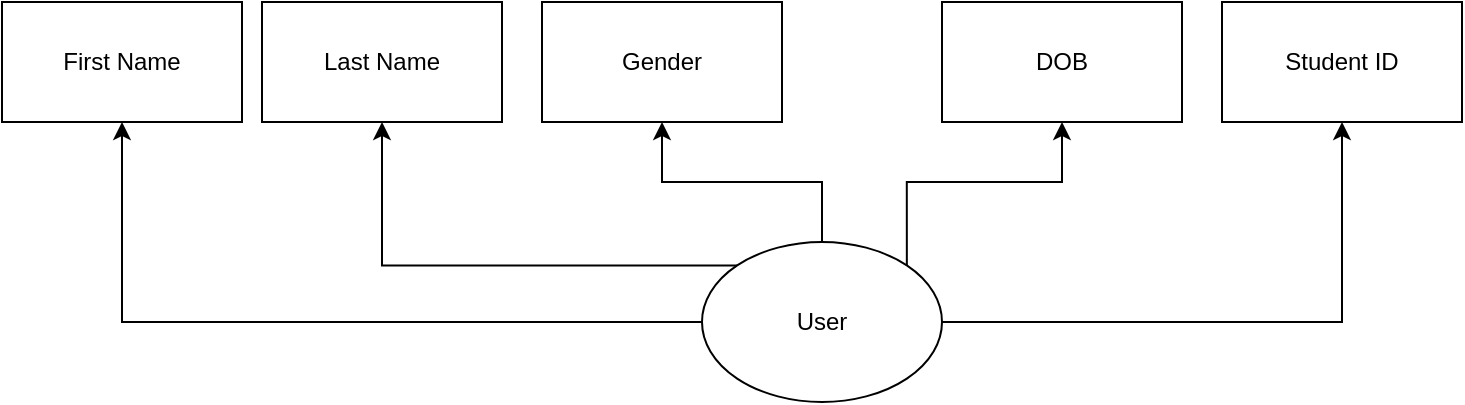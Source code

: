 <mxfile version="20.6.2" type="device"><diagram id="C5RBs43oDa-KdzZeNtuy" name="Page-1"><mxGraphModel dx="971" dy="581" grid="1" gridSize="10" guides="1" tooltips="1" connect="1" arrows="1" fold="1" page="1" pageScale="1" pageWidth="827" pageHeight="1169" math="1" shadow="0"><root><mxCell id="WIyWlLk6GJQsqaUBKTNV-0"/><mxCell id="WIyWlLk6GJQsqaUBKTNV-1" parent="WIyWlLk6GJQsqaUBKTNV-0"/><mxCell id="oNYdNUuj6gg4EU1Lb-Li-2" value="" style="edgeStyle=orthogonalEdgeStyle;rounded=0;orthogonalLoop=1;jettySize=auto;html=1;" edge="1" parent="WIyWlLk6GJQsqaUBKTNV-1" source="oNYdNUuj6gg4EU1Lb-Li-0" target="oNYdNUuj6gg4EU1Lb-Li-1"><mxGeometry relative="1" as="geometry"/></mxCell><mxCell id="oNYdNUuj6gg4EU1Lb-Li-6" value="" style="edgeStyle=orthogonalEdgeStyle;rounded=0;orthogonalLoop=1;jettySize=auto;html=1;exitX=0;exitY=0;exitDx=0;exitDy=0;" edge="1" parent="WIyWlLk6GJQsqaUBKTNV-1" source="oNYdNUuj6gg4EU1Lb-Li-0" target="oNYdNUuj6gg4EU1Lb-Li-5"><mxGeometry relative="1" as="geometry"/></mxCell><mxCell id="oNYdNUuj6gg4EU1Lb-Li-9" value="" style="edgeStyle=orthogonalEdgeStyle;rounded=0;orthogonalLoop=1;jettySize=auto;html=1;" edge="1" parent="WIyWlLk6GJQsqaUBKTNV-1" source="oNYdNUuj6gg4EU1Lb-Li-0" target="oNYdNUuj6gg4EU1Lb-Li-8"><mxGeometry relative="1" as="geometry"/></mxCell><mxCell id="oNYdNUuj6gg4EU1Lb-Li-12" value="" style="edgeStyle=orthogonalEdgeStyle;rounded=0;orthogonalLoop=1;jettySize=auto;html=1;exitX=1;exitY=0;exitDx=0;exitDy=0;" edge="1" parent="WIyWlLk6GJQsqaUBKTNV-1" source="oNYdNUuj6gg4EU1Lb-Li-0" target="oNYdNUuj6gg4EU1Lb-Li-11"><mxGeometry relative="1" as="geometry"/></mxCell><mxCell id="oNYdNUuj6gg4EU1Lb-Li-14" value="" style="edgeStyle=orthogonalEdgeStyle;rounded=0;orthogonalLoop=1;jettySize=auto;html=1;" edge="1" parent="WIyWlLk6GJQsqaUBKTNV-1" source="oNYdNUuj6gg4EU1Lb-Li-0" target="oNYdNUuj6gg4EU1Lb-Li-13"><mxGeometry relative="1" as="geometry"/></mxCell><mxCell id="oNYdNUuj6gg4EU1Lb-Li-0" value="User" style="ellipse;whiteSpace=wrap;html=1;" vertex="1" parent="WIyWlLk6GJQsqaUBKTNV-1"><mxGeometry x="360" y="230" width="120" height="80" as="geometry"/></mxCell><mxCell id="oNYdNUuj6gg4EU1Lb-Li-1" value="First Name" style="whiteSpace=wrap;html=1;" vertex="1" parent="WIyWlLk6GJQsqaUBKTNV-1"><mxGeometry x="10" y="110" width="120" height="60" as="geometry"/></mxCell><mxCell id="oNYdNUuj6gg4EU1Lb-Li-5" value="Last Name" style="whiteSpace=wrap;html=1;" vertex="1" parent="WIyWlLk6GJQsqaUBKTNV-1"><mxGeometry x="140" y="110" width="120" height="60" as="geometry"/></mxCell><mxCell id="oNYdNUuj6gg4EU1Lb-Li-8" value="Gender" style="whiteSpace=wrap;html=1;" vertex="1" parent="WIyWlLk6GJQsqaUBKTNV-1"><mxGeometry x="280" y="110" width="120" height="60" as="geometry"/></mxCell><mxCell id="oNYdNUuj6gg4EU1Lb-Li-11" value="DOB" style="whiteSpace=wrap;html=1;" vertex="1" parent="WIyWlLk6GJQsqaUBKTNV-1"><mxGeometry x="480" y="110" width="120" height="60" as="geometry"/></mxCell><mxCell id="oNYdNUuj6gg4EU1Lb-Li-13" value="Student ID" style="whiteSpace=wrap;html=1;" vertex="1" parent="WIyWlLk6GJQsqaUBKTNV-1"><mxGeometry x="620" y="110" width="120" height="60" as="geometry"/></mxCell></root></mxGraphModel></diagram></mxfile>